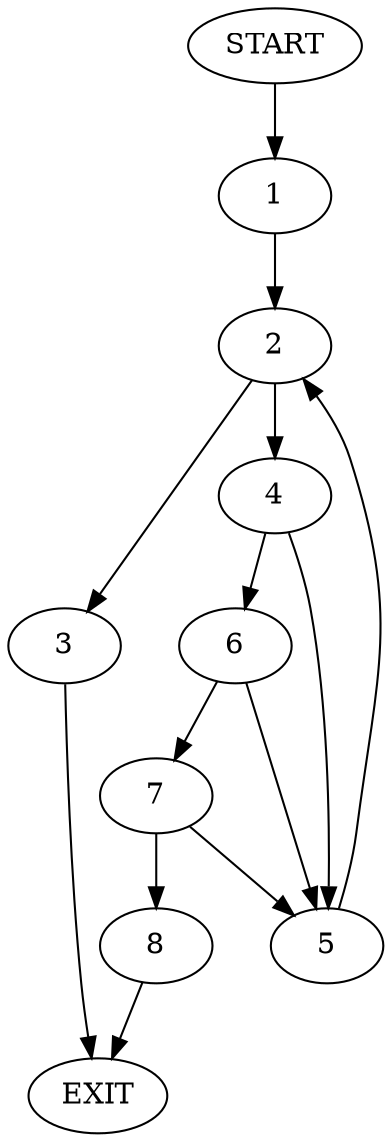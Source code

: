 digraph {
0 [label="START"]
9 [label="EXIT"]
0 -> 1
1 -> 2
2 -> 3
2 -> 4
4 -> 5
4 -> 6
3 -> 9
5 -> 2
6 -> 5
6 -> 7
7 -> 5
7 -> 8
8 -> 9
}
